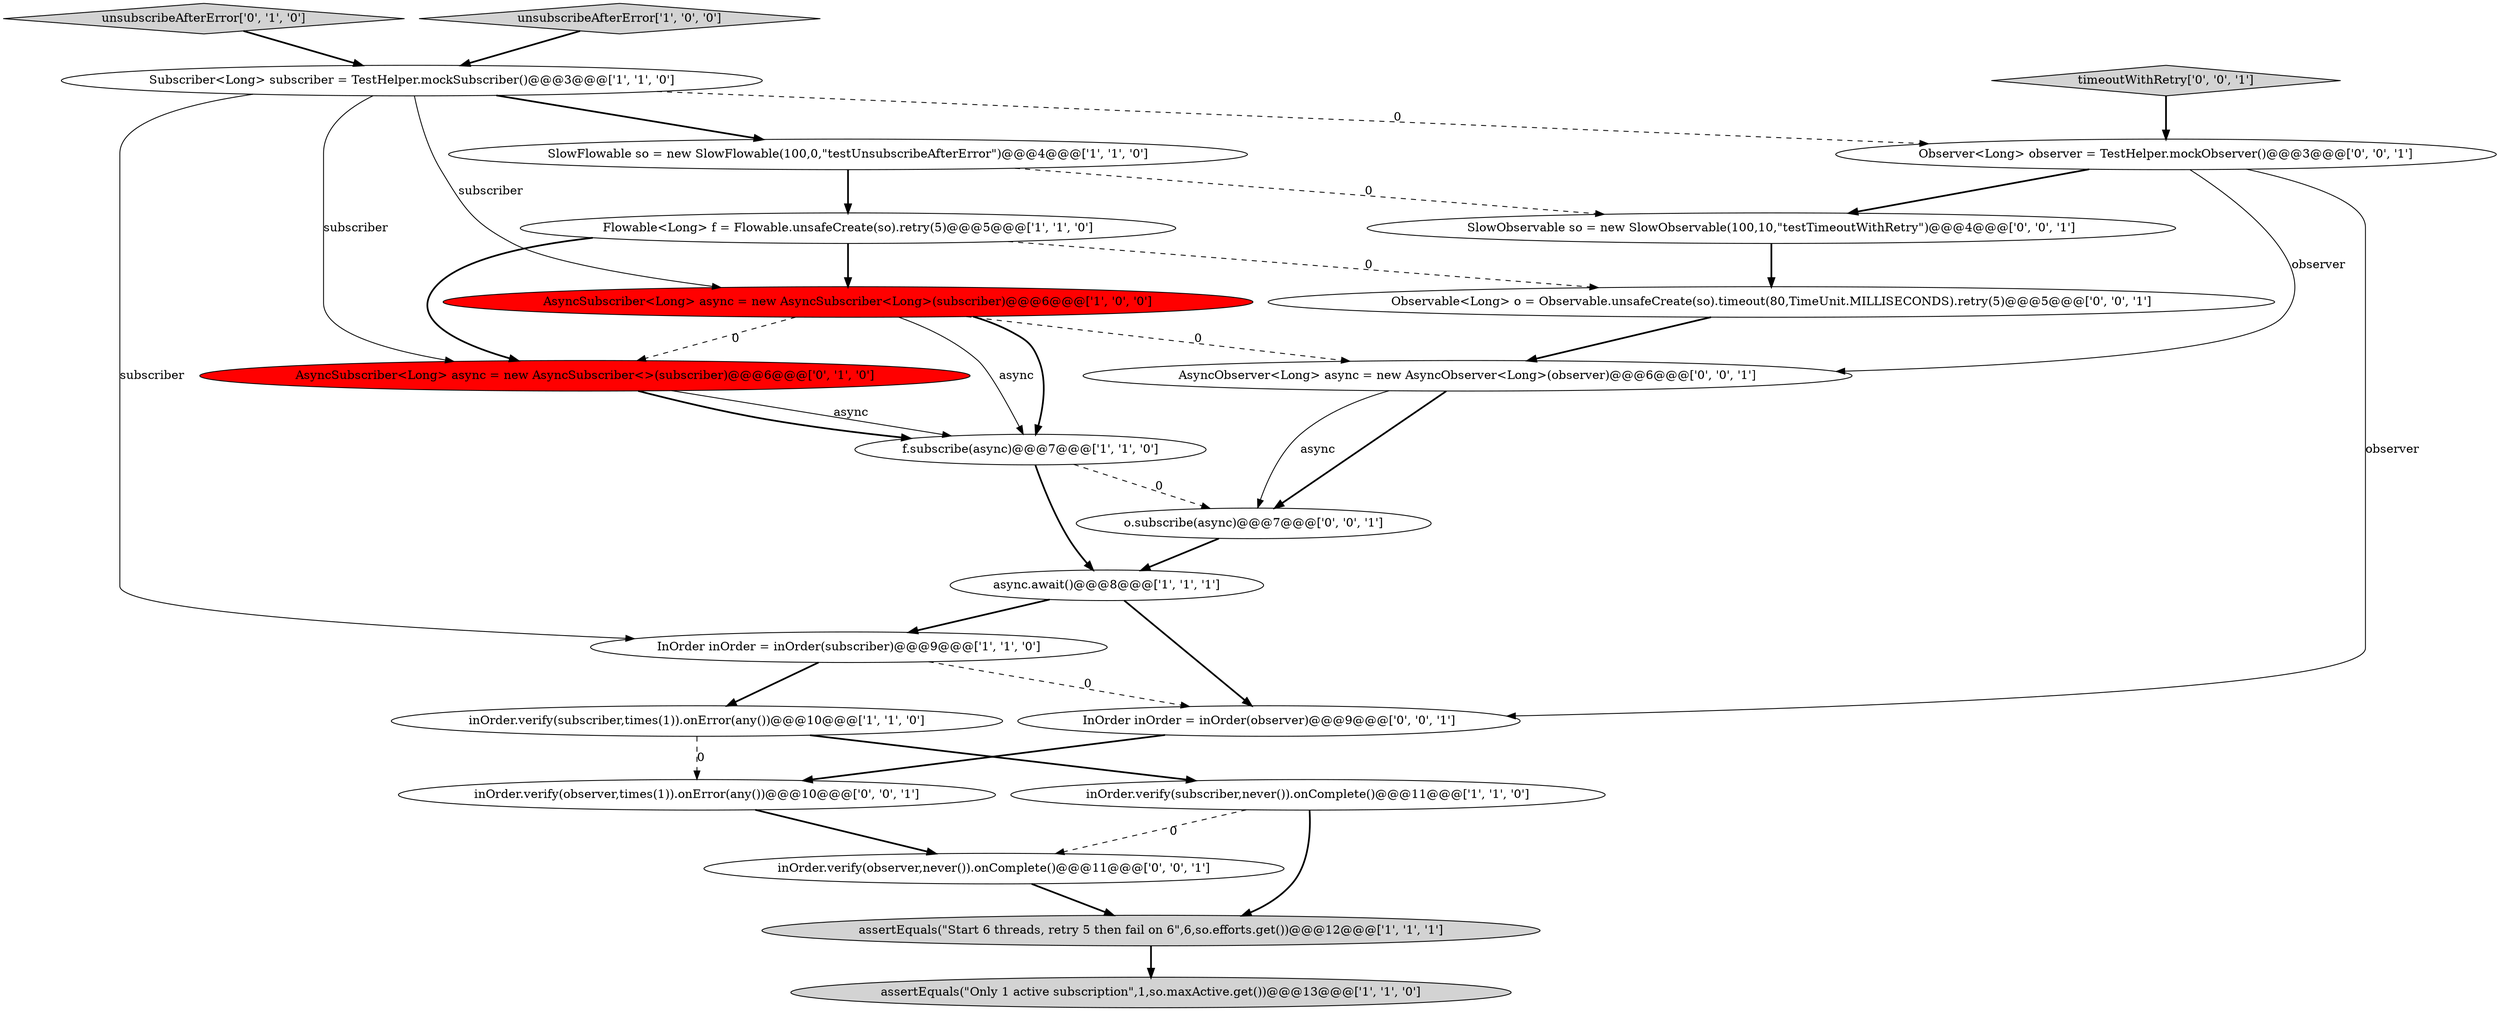 digraph {
0 [style = filled, label = "Subscriber<Long> subscriber = TestHelper.mockSubscriber()@@@3@@@['1', '1', '0']", fillcolor = white, shape = ellipse image = "AAA0AAABBB1BBB"];
9 [style = filled, label = "InOrder inOrder = inOrder(subscriber)@@@9@@@['1', '1', '0']", fillcolor = white, shape = ellipse image = "AAA0AAABBB1BBB"];
8 [style = filled, label = "inOrder.verify(subscriber,times(1)).onError(any())@@@10@@@['1', '1', '0']", fillcolor = white, shape = ellipse image = "AAA0AAABBB1BBB"];
18 [style = filled, label = "Observer<Long> observer = TestHelper.mockObserver()@@@3@@@['0', '0', '1']", fillcolor = white, shape = ellipse image = "AAA0AAABBB3BBB"];
13 [style = filled, label = "unsubscribeAfterError['0', '1', '0']", fillcolor = lightgray, shape = diamond image = "AAA0AAABBB2BBB"];
7 [style = filled, label = "Flowable<Long> f = Flowable.unsafeCreate(so).retry(5)@@@5@@@['1', '1', '0']", fillcolor = white, shape = ellipse image = "AAA0AAABBB1BBB"];
16 [style = filled, label = "o.subscribe(async)@@@7@@@['0', '0', '1']", fillcolor = white, shape = ellipse image = "AAA0AAABBB3BBB"];
22 [style = filled, label = "AsyncObserver<Long> async = new AsyncObserver<Long>(observer)@@@6@@@['0', '0', '1']", fillcolor = white, shape = ellipse image = "AAA0AAABBB3BBB"];
3 [style = filled, label = "async.await()@@@8@@@['1', '1', '1']", fillcolor = white, shape = ellipse image = "AAA0AAABBB1BBB"];
4 [style = filled, label = "assertEquals(\"Only 1 active subscription\",1,so.maxActive.get())@@@13@@@['1', '1', '0']", fillcolor = lightgray, shape = ellipse image = "AAA0AAABBB1BBB"];
15 [style = filled, label = "SlowObservable so = new SlowObservable(100,10,\"testTimeoutWithRetry\")@@@4@@@['0', '0', '1']", fillcolor = white, shape = ellipse image = "AAA0AAABBB3BBB"];
19 [style = filled, label = "inOrder.verify(observer,never()).onComplete()@@@11@@@['0', '0', '1']", fillcolor = white, shape = ellipse image = "AAA0AAABBB3BBB"];
21 [style = filled, label = "Observable<Long> o = Observable.unsafeCreate(so).timeout(80,TimeUnit.MILLISECONDS).retry(5)@@@5@@@['0', '0', '1']", fillcolor = white, shape = ellipse image = "AAA0AAABBB3BBB"];
20 [style = filled, label = "InOrder inOrder = inOrder(observer)@@@9@@@['0', '0', '1']", fillcolor = white, shape = ellipse image = "AAA0AAABBB3BBB"];
14 [style = filled, label = "inOrder.verify(observer,times(1)).onError(any())@@@10@@@['0', '0', '1']", fillcolor = white, shape = ellipse image = "AAA0AAABBB3BBB"];
11 [style = filled, label = "inOrder.verify(subscriber,never()).onComplete()@@@11@@@['1', '1', '0']", fillcolor = white, shape = ellipse image = "AAA0AAABBB1BBB"];
10 [style = filled, label = "assertEquals(\"Start 6 threads, retry 5 then fail on 6\",6,so.efforts.get())@@@12@@@['1', '1', '1']", fillcolor = lightgray, shape = ellipse image = "AAA0AAABBB1BBB"];
12 [style = filled, label = "AsyncSubscriber<Long> async = new AsyncSubscriber<>(subscriber)@@@6@@@['0', '1', '0']", fillcolor = red, shape = ellipse image = "AAA1AAABBB2BBB"];
5 [style = filled, label = "f.subscribe(async)@@@7@@@['1', '1', '0']", fillcolor = white, shape = ellipse image = "AAA0AAABBB1BBB"];
2 [style = filled, label = "SlowFlowable so = new SlowFlowable(100,0,\"testUnsubscribeAfterError\")@@@4@@@['1', '1', '0']", fillcolor = white, shape = ellipse image = "AAA0AAABBB1BBB"];
6 [style = filled, label = "unsubscribeAfterError['1', '0', '0']", fillcolor = lightgray, shape = diamond image = "AAA0AAABBB1BBB"];
17 [style = filled, label = "timeoutWithRetry['0', '0', '1']", fillcolor = lightgray, shape = diamond image = "AAA0AAABBB3BBB"];
1 [style = filled, label = "AsyncSubscriber<Long> async = new AsyncSubscriber<Long>(subscriber)@@@6@@@['1', '0', '0']", fillcolor = red, shape = ellipse image = "AAA1AAABBB1BBB"];
1->5 [style = bold, label=""];
5->3 [style = bold, label=""];
16->3 [style = bold, label=""];
0->9 [style = solid, label="subscriber"];
9->20 [style = dashed, label="0"];
7->21 [style = dashed, label="0"];
7->1 [style = bold, label=""];
12->5 [style = bold, label=""];
7->12 [style = bold, label=""];
22->16 [style = bold, label=""];
15->21 [style = bold, label=""];
0->12 [style = solid, label="subscriber"];
0->2 [style = bold, label=""];
18->15 [style = bold, label=""];
12->5 [style = solid, label="async"];
14->19 [style = bold, label=""];
19->10 [style = bold, label=""];
20->14 [style = bold, label=""];
6->0 [style = bold, label=""];
18->20 [style = solid, label="observer"];
22->16 [style = solid, label="async"];
8->14 [style = dashed, label="0"];
9->8 [style = bold, label=""];
18->22 [style = solid, label="observer"];
1->22 [style = dashed, label="0"];
2->15 [style = dashed, label="0"];
5->16 [style = dashed, label="0"];
3->9 [style = bold, label=""];
1->12 [style = dashed, label="0"];
1->5 [style = solid, label="async"];
3->20 [style = bold, label=""];
21->22 [style = bold, label=""];
11->10 [style = bold, label=""];
11->19 [style = dashed, label="0"];
0->1 [style = solid, label="subscriber"];
10->4 [style = bold, label=""];
0->18 [style = dashed, label="0"];
2->7 [style = bold, label=""];
8->11 [style = bold, label=""];
17->18 [style = bold, label=""];
13->0 [style = bold, label=""];
}

